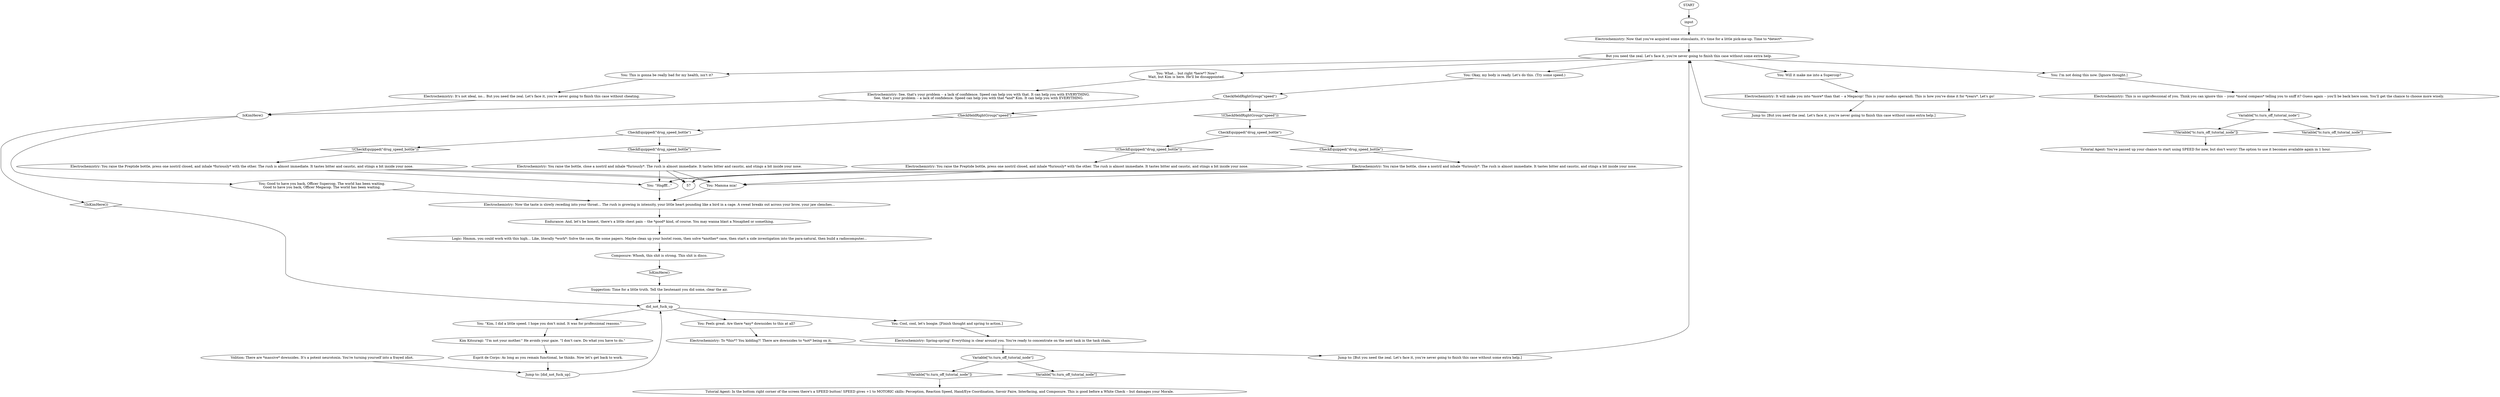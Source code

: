 # INITIATION / SPEED HABIT
# A thought for becoming a speed addict.
# ==================================================
digraph G {
	  0 [label="START"];
	  1 [label="input"];
	  2 [label="CheckHeldRightGroup(\"speed\")"];
	  3 [label="CheckHeldRightGroup(\"speed\")", shape=diamond];
	  4 [label="!(CheckHeldRightGroup(\"speed\"))", shape=diamond];
	  5 [label="Composure: Whooh, this shit is strong. This shit is disco."];
	  6 [label="Variable[\"tc.turn_off_tutorial_node\"]"];
	  7 [label="Variable[\"tc.turn_off_tutorial_node\"]", shape=diamond];
	  8 [label="!(Variable[\"tc.turn_off_tutorial_node\"])", shape=diamond];
	  9 [label="CheckEquipped(\"drug_speed_bottle\")"];
	  10 [label="CheckEquipped(\"drug_speed_bottle\")", shape=diamond];
	  11 [label="!(CheckEquipped(\"drug_speed_bottle\"))", shape=diamond];
	  12 [label="Electrochemistry: You raise the bottle, close a nostril and inhale *furiously*. The rush is almost immediate. It tastes bitter and caustic, and stings a bit inside your nose."];
	  13 [label="You: Okay, my body is ready. Let's do this. (Try some speed.)"];
	  14 [label="Electrochemistry: See, that's your problem -- a lack of confidence. Speed can help you with that. It can help you with EVERYTHING.\nSee, that's your problem -- a lack of confidence. Speed can help you with that *and* Kim. It can help you with EVERYTHING."];
	  15 [label="Electrochemistry: To *this*? You kidding?! There are downsides to *not* being on it."];
	  16 [label="Tutorial Agent: In the bottom right corner of the screen there's a SPEED button! SPEED gives +1 to MOTORIC skills: Perception, Reaction Speed, Hand/Eye Coordination, Savoir Faire, Interfacing, and Composure. This is good before a White Check -- but damages your Morale."];
	  17 [label="Electrochemistry: Spring-spring! Everything is clear around you. You're ready to concentrate on the next task in the task chain."];
	  18 [label="Electrochemistry: You raise the Preptide bottle, press one nostril closed, and inhale *furiously* with the other. The rush is almost immediate. It tastes bitter and caustic, and stings a bit inside your nose."];
	  19 [label="Electrochemistry: It will make you into *more* than that -- a Megacop! This is your modus operandi. This is how you've done it for *years*. Let's go!"];
	  20 [label="Kim Kitsuragi: \"I'm not your mother.\" He avoids your gaze. \"I don't care. Do what you have to do.\""];
	  21 [label="You: Mamma mia!"];
	  22 [label="But you need the zeal. Let's face it, you're never going to finish this case without some extra help."];
	  23 [label="You: This is gonna be really bad for my health, isn't it?"];
	  24 [label="Electrochemistry: You raise the bottle, close a nostril and inhale *furiously*. The rush is almost immediate. It tastes bitter and caustic, and stings a bit inside your nose."];
	  25 [label="Electrochemistry: You raise the Preptide bottle, press one nostril closed, and inhale *furiously* with the other. The rush is almost immediate. It tastes bitter and caustic, and stings a bit inside your nose."];
	  26 [label="Electrochemistry: This is so unprofessional of you. Think you can ignore this -- your *moral compass* telling you to sniff it? Guess again -- you'll be back here soon. You'll get the chance to choose more wisely."];
	  27 [label="Jump to: [But you need the zeal. Let's face it, you're never going to finish this case without some extra help.]"];
	  28 [label="Electrochemistry: Now that you've acquired some stimulants, it's time for a little pick-me-up. Time to *detect*."];
	  29 [label="You: Will it make me into a Supercop?"];
	  30 [label="You: \"Kim, I did a little speed. I hope you don't mind. It was for professional reasons.\""];
	  31 [label="Tutorial Agent: You've passed up your chance to start using SPEED for now, but don't worry! The option to use it becomes available again in 1 hour."];
	  32 [label="Electrochemistry: It's not ideal, no... But you need the zeal. Let's face it, you're never going to finish this case without cheating."];
	  33 [label="did_not_fuck_up"];
	  34 [label="You: \"Hngfff...\""];
	  35 [label="You: Feels great. Are there *any* downsides to this at all?"];
	  36 [label="Jump to: [did_not_fuck_up]"];
	  37 [label="Variable[\"tc.turn_off_tutorial_node\"]"];
	  38 [label="Variable[\"tc.turn_off_tutorial_node\"]", shape=diamond];
	  39 [label="!(Variable[\"tc.turn_off_tutorial_node\"])", shape=diamond];
	  40 [label="CheckEquipped(\"drug_speed_bottle\")"];
	  41 [label="CheckEquipped(\"drug_speed_bottle\")", shape=diamond];
	  42 [label="!(CheckEquipped(\"drug_speed_bottle\"))", shape=diamond];
	  43 [label="You: What... but right *here*? Now?\nWait, but Kim is here. He'll be dissappointed."];
	  44 [label="Esprit de Corps: As long as you remain functional, he thinks. Now let's get back to work."];
	  45 [label="Suggestion: Time for a little truth. Tell the lieutenant you did some, clear the air."];
	  46 [label="You: I'm not doing this now. [Ignore thought.]"];
	  47 [label="Logic: Hmmm, you could work with this high... Like, literally *work*: Solve the case, file some papers. Maybe clean up your hostel room, then solve *another* case, then start a side investigation into the para-natural, then build a radiocomputer..."];
	  48 [label="You: Cool, cool, let's boogie. [Finish thought and spring to action.]"];
	  49 [label="Electrochemistry: Now the taste is slowly receding into your throat... The rush is growing in intensity, your little heart pounding like a bird in a cage. A sweat breaks out across your brow, your jaw clenches..."];
	  50 [label="Endurance: And, let's be honest, there's a little chest pain -- the *good* kind, of course. You may wanna blast a Nosaphed or something."];
	  51 [label="Volition: There are *massive* downsides. It's a potent neurotoxin. You're turning yourself into a frayed idiot."];
	  52 [label="Jump to: [But you need the zeal. Let's face it, you're never going to finish this case without some extra help.]"];
	  53 [label="IsKimHere()"];
	  54 [label="IsKimHere()", shape=diamond];
	  55 [label="!(IsKimHere())", shape=diamond];
	  56 [label="You: Good to have you back, Officer Supercop. The world has been waiting.\nGood to have you back, Officer Megacop. The world has been waiting."];
	  0 -> 1
	  1 -> 28
	  2 -> 3
	  2 -> 4
	  3 -> 40
	  4 -> 9
	  5 -> 54
	  6 -> 8
	  6 -> 7
	  8 -> 31
	  9 -> 10
	  9 -> 11
	  10 -> 12
	  11 -> 18
	  12 -> 57
	  12 -> 34
	  12 -> 21
	  13 -> 2
	  14 -> 53
	  15 -> 52
	  17 -> 37
	  18 -> 57
	  18 -> 34
	  18 -> 21
	  19 -> 27
	  20 -> 44
	  21 -> 49
	  22 -> 43
	  22 -> 13
	  22 -> 46
	  22 -> 23
	  22 -> 29
	  23 -> 32
	  24 -> 57
	  24 -> 34
	  24 -> 21
	  25 -> 57
	  25 -> 34
	  25 -> 21
	  26 -> 6
	  27 -> 22
	  28 -> 22
	  29 -> 19
	  30 -> 20
	  32 -> 53
	  33 -> 48
	  33 -> 35
	  33 -> 30
	  34 -> 49
	  35 -> 15
	  36 -> 33
	  37 -> 38
	  37 -> 39
	  39 -> 16
	  40 -> 41
	  40 -> 42
	  41 -> 24
	  42 -> 25
	  43 -> 14
	  44 -> 36
	  45 -> 33
	  46 -> 26
	  47 -> 5
	  48 -> 17
	  49 -> 50
	  50 -> 47
	  51 -> 36
	  52 -> 22
	  53 -> 56
	  53 -> 55
	  54 -> 45
	  55 -> 33
	  56 -> 49
}

